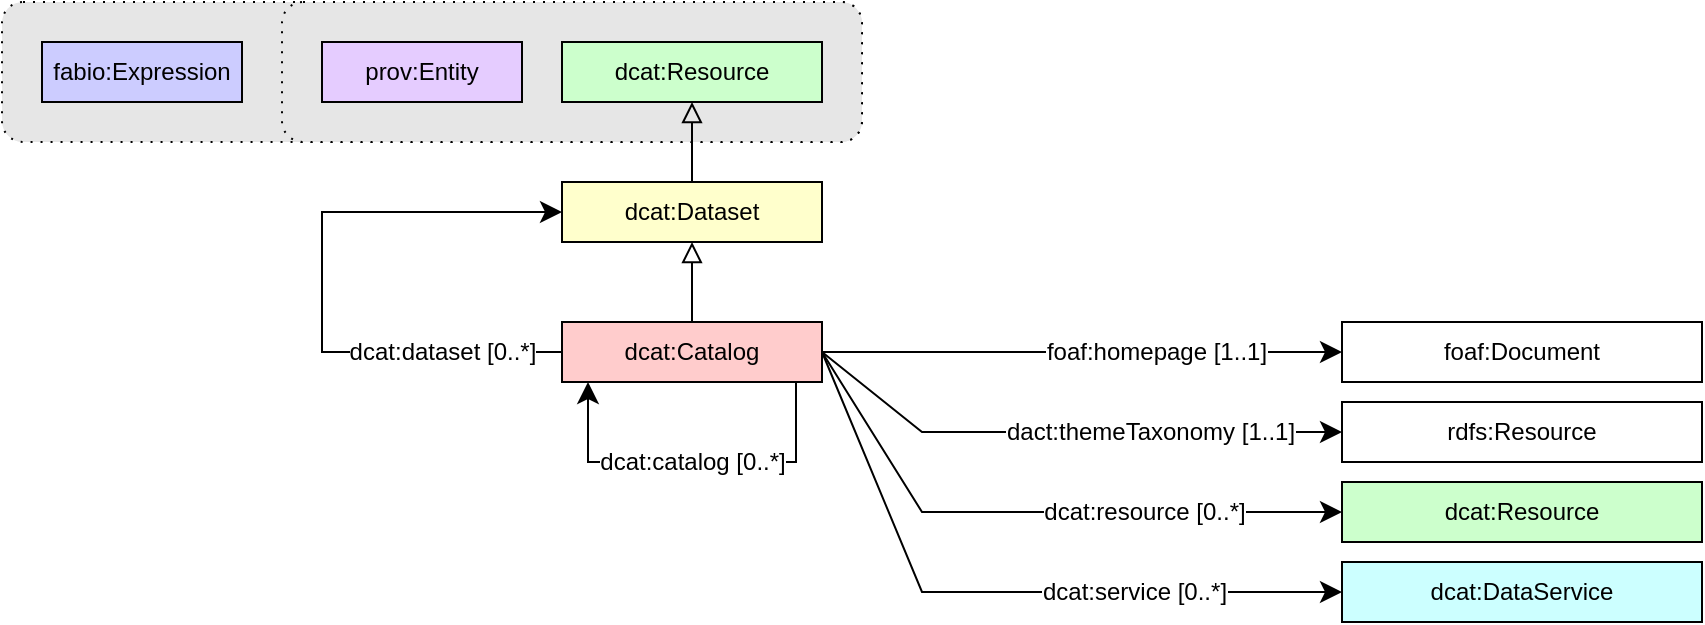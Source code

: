 <mxfile version="26.0.9">
  <diagram name="Page-1" id="--DOV0RG8Ej1QMjdcnZa">
    <mxGraphModel dx="2261" dy="884" grid="1" gridSize="10" guides="1" tooltips="1" connect="1" arrows="1" fold="1" page="1" pageScale="1" pageWidth="827" pageHeight="1169" math="0" shadow="0">
      <root>
        <mxCell id="0" />
        <mxCell id="1" parent="0" />
        <mxCell id="fvbagBZ8iALMzKfYEMuw-1" value="" style="endArrow=classic;html=1;exitX=1;exitY=0.5;exitDx=0;exitDy=0;entryX=0;entryY=0.5;entryDx=0;entryDy=0;endSize=8;arcSize=0;rounded=0;" parent="1" source="fvbagBZ8iALMzKfYEMuw-26" target="fvbagBZ8iALMzKfYEMuw-7" edge="1">
          <mxGeometry width="50" height="50" relative="1" as="geometry">
            <mxPoint x="240" y="365" as="sourcePoint" />
            <mxPoint x="429" y="375" as="targetPoint" />
          </mxGeometry>
        </mxCell>
        <mxCell id="fvbagBZ8iALMzKfYEMuw-2" value="&lt;div&gt;foaf:homepage [1..1]&lt;/div&gt;" style="text;html=1;align=center;verticalAlign=middle;resizable=0;points=[];labelBackgroundColor=#ffffff;" parent="fvbagBZ8iALMzKfYEMuw-1" vertex="1" connectable="0">
          <mxGeometry x="-0.127" relative="1" as="geometry">
            <mxPoint x="53" as="offset" />
          </mxGeometry>
        </mxCell>
        <mxCell id="fvbagBZ8iALMzKfYEMuw-3" value="" style="endArrow=classic;html=1;exitX=1;exitY=0.5;exitDx=0;exitDy=0;entryX=0;entryY=0.5;entryDx=0;entryDy=0;endSize=8;arcSize=0;rounded=0;" parent="1" source="fvbagBZ8iALMzKfYEMuw-26" target="fvbagBZ8iALMzKfYEMuw-8" edge="1">
          <mxGeometry width="50" height="50" relative="1" as="geometry">
            <mxPoint x="240" y="365" as="sourcePoint" />
            <mxPoint x="530" y="425" as="targetPoint" />
            <Array as="points">
              <mxPoint x="320" y="405" />
            </Array>
          </mxGeometry>
        </mxCell>
        <mxCell id="fvbagBZ8iALMzKfYEMuw-4" value="&lt;div&gt;dact:themeTaxonomy [1..1]&lt;/div&gt;" style="text;html=1;align=center;verticalAlign=middle;resizable=0;points=[];labelBackgroundColor=#ffffff;" parent="fvbagBZ8iALMzKfYEMuw-3" vertex="1" connectable="0">
          <mxGeometry x="-0.127" relative="1" as="geometry">
            <mxPoint x="58" as="offset" />
          </mxGeometry>
        </mxCell>
        <mxCell id="fvbagBZ8iALMzKfYEMuw-5" value="" style="endArrow=classic;html=1;exitX=1;exitY=0.5;exitDx=0;exitDy=0;endSize=8;arcSize=0;rounded=0;entryX=0;entryY=0.5;entryDx=0;entryDy=0;" parent="1" source="fvbagBZ8iALMzKfYEMuw-26" target="fvbagBZ8iALMzKfYEMuw-18" edge="1">
          <mxGeometry width="50" height="50" relative="1" as="geometry">
            <mxPoint x="240" y="365" as="sourcePoint" />
            <mxPoint x="530" y="505" as="targetPoint" />
            <Array as="points">
              <mxPoint x="320" y="445" />
            </Array>
          </mxGeometry>
        </mxCell>
        <mxCell id="fvbagBZ8iALMzKfYEMuw-6" value="&lt;div&gt;dcat:resource [0..*]&lt;/div&gt;" style="text;html=1;align=center;verticalAlign=middle;resizable=0;points=[];labelBackgroundColor=#ffffff;" parent="fvbagBZ8iALMzKfYEMuw-5" vertex="1" connectable="0">
          <mxGeometry x="-0.127" relative="1" as="geometry">
            <mxPoint x="72" as="offset" />
          </mxGeometry>
        </mxCell>
        <mxCell id="fvbagBZ8iALMzKfYEMuw-7" value="foaf:Document" style="rounded=0;whiteSpace=wrap;html=1;snapToPoint=1;points=[[0.1,0],[0.2,0],[0.3,0],[0.4,0],[0.5,0],[0.6,0],[0.7,0],[0.8,0],[0.9,0],[0,0.1],[0,0.3],[0,0.5],[0,0.7],[0,0.9],[0.1,1],[0.2,1],[0.3,1],[0.4,1],[0.5,1],[0.6,1],[0.7,1],[0.8,1],[0.9,1],[1,0.1],[1,0.3],[1,0.5],[1,0.7],[1,0.9]];" parent="1" vertex="1">
          <mxGeometry x="530" y="350" width="180" height="30" as="geometry" />
        </mxCell>
        <mxCell id="fvbagBZ8iALMzKfYEMuw-8" value="rdfs:Resource" style="rounded=0;whiteSpace=wrap;html=1;snapToPoint=1;points=[[0.1,0],[0.2,0],[0.3,0],[0.4,0],[0.5,0],[0.6,0],[0.7,0],[0.8,0],[0.9,0],[0,0.1],[0,0.3],[0,0.5],[0,0.7],[0,0.9],[0.1,1],[0.2,1],[0.3,1],[0.4,1],[0.5,1],[0.6,1],[0.7,1],[0.8,1],[0.9,1],[1,0.1],[1,0.3],[1,0.5],[1,0.7],[1,0.9]];" parent="1" vertex="1">
          <mxGeometry x="530" y="390" width="180" height="30" as="geometry" />
        </mxCell>
        <mxCell id="fvbagBZ8iALMzKfYEMuw-9" value="" style="endArrow=classic;html=1;exitX=0;exitY=0.5;exitDx=0;exitDy=0;entryX=0;entryY=0.5;entryDx=0;entryDy=0;endSize=8;arcSize=0;rounded=0;" parent="1" source="fvbagBZ8iALMzKfYEMuw-26" target="fvbagBZ8iALMzKfYEMuw-17" edge="1">
          <mxGeometry width="50" height="50" relative="1" as="geometry">
            <mxPoint x="240" y="365" as="sourcePoint" />
            <mxPoint x="439" y="575" as="targetPoint" />
            <Array as="points">
              <mxPoint x="20" y="365" />
              <mxPoint x="20" y="295" />
            </Array>
          </mxGeometry>
        </mxCell>
        <mxCell id="fvbagBZ8iALMzKfYEMuw-10" value="&lt;div&gt;dcat:dataset [0..*]&lt;/div&gt;" style="text;html=1;align=center;verticalAlign=middle;resizable=0;points=[];labelBackgroundColor=#ffffff;" parent="fvbagBZ8iALMzKfYEMuw-9" vertex="1" connectable="0">
          <mxGeometry x="-0.127" relative="1" as="geometry">
            <mxPoint x="60" y="15" as="offset" />
          </mxGeometry>
        </mxCell>
        <mxCell id="fvbagBZ8iALMzKfYEMuw-12" value="" style="endArrow=classic;html=1;exitX=1;exitY=0.5;exitDx=0;exitDy=0;entryX=0;entryY=0.5;entryDx=0;entryDy=0;endSize=8;arcSize=0;rounded=0;" parent="1" source="fvbagBZ8iALMzKfYEMuw-26" target="fvbagBZ8iALMzKfYEMuw-14" edge="1">
          <mxGeometry width="50" height="50" relative="1" as="geometry">
            <mxPoint x="240" y="365" as="sourcePoint" />
            <mxPoint x="439" y="690" as="targetPoint" />
            <Array as="points">
              <mxPoint x="320" y="485" />
            </Array>
          </mxGeometry>
        </mxCell>
        <mxCell id="fvbagBZ8iALMzKfYEMuw-13" value="&lt;div&gt;dcat:service [0..*]&lt;/div&gt;" style="text;html=1;align=center;verticalAlign=middle;resizable=0;points=[];labelBackgroundColor=#ffffff;" parent="fvbagBZ8iALMzKfYEMuw-12" vertex="1" connectable="0">
          <mxGeometry x="-0.127" relative="1" as="geometry">
            <mxPoint x="87" as="offset" />
          </mxGeometry>
        </mxCell>
        <mxCell id="fvbagBZ8iALMzKfYEMuw-14" value="dcat:DataService" style="rounded=0;whiteSpace=wrap;html=1;snapToPoint=1;points=[[0.1,0],[0.2,0],[0.3,0],[0.4,0],[0.5,0],[0.6,0],[0.7,0],[0.8,0],[0.9,0],[0,0.1],[0,0.3],[0,0.5],[0,0.7],[0,0.9],[0.1,1],[0.2,1],[0.3,1],[0.4,1],[0.5,1],[0.6,1],[0.7,1],[0.8,1],[0.9,1],[1,0.1],[1,0.3],[1,0.5],[1,0.7],[1,0.9]];fillColor=#CCFFFF;" parent="1" vertex="1">
          <mxGeometry x="530" y="470" width="180" height="30" as="geometry" />
        </mxCell>
        <mxCell id="fvbagBZ8iALMzKfYEMuw-18" value="dcat:Resource" style="rounded=0;whiteSpace=wrap;html=1;snapToPoint=1;points=[[0.1,0],[0.2,0],[0.3,0],[0.4,0],[0.5,0],[0.6,0],[0.7,0],[0.8,0],[0.9,0],[0,0.1],[0,0.3],[0,0.5],[0,0.7],[0,0.9],[0.1,1],[0.2,1],[0.3,1],[0.4,1],[0.5,1],[0.6,1],[0.7,1],[0.8,1],[0.9,1],[1,0.1],[1,0.3],[1,0.5],[1,0.7],[1,0.9]];fillColor=#CCFFCC;" parent="1" vertex="1">
          <mxGeometry x="530" y="430" width="180" height="30" as="geometry" />
        </mxCell>
        <mxCell id="fvbagBZ8iALMzKfYEMuw-19" value="" style="rounded=1;whiteSpace=wrap;html=1;snapToPoint=1;points=[[0.1,0],[0.2,0],[0.3,0],[0.4,0],[0.5,0],[0.6,0],[0.7,0],[0.8,0],[0.9,0],[0,0.1],[0,0.3],[0,0.5],[0,0.7],[0,0.9],[0.1,1],[0.2,1],[0.3,1],[0.4,1],[0.5,1],[0.6,1],[0.7,1],[0.8,1],[0.9,1],[1,0.1],[1,0.3],[1,0.5],[1,0.7],[1,0.9]];fillColor=#E6E6E6;dashed=1;dashPattern=1 4;" parent="1" vertex="1">
          <mxGeometry x="-140" y="190" width="430" height="70" as="geometry" />
        </mxCell>
        <mxCell id="fvbagBZ8iALMzKfYEMuw-20" value="" style="rounded=1;whiteSpace=wrap;html=1;snapToPoint=1;points=[[0.1,0],[0.2,0],[0.3,0],[0.4,0],[0.5,0],[0.6,0],[0.7,0],[0.8,0],[0.9,0],[0,0.1],[0,0.3],[0,0.5],[0,0.7],[0,0.9],[0.1,1],[0.2,1],[0.3,1],[0.4,1],[0.5,1],[0.6,1],[0.7,1],[0.8,1],[0.9,1],[1,0.1],[1,0.3],[1,0.5],[1,0.7],[1,0.9]];fillColor=#E6E6E6;dashed=1;dashPattern=1 4;" parent="1" vertex="1">
          <mxGeometry y="190" width="290" height="70" as="geometry" />
        </mxCell>
        <mxCell id="fvbagBZ8iALMzKfYEMuw-21" value="prov:Entity" style="rounded=0;whiteSpace=wrap;html=1;snapToPoint=1;points=[[0.1,0],[0.2,0],[0.3,0],[0.4,0],[0.5,0],[0.6,0],[0.7,0],[0.8,0],[0.9,0],[0,0.1],[0,0.3],[0,0.5],[0,0.7],[0,0.9],[0.1,1],[0.2,1],[0.3,1],[0.4,1],[0.5,1],[0.6,1],[0.7,1],[0.8,1],[0.9,1],[1,0.1],[1,0.3],[1,0.5],[1,0.7],[1,0.9]];fillColor=#E5CCFF;" parent="1" vertex="1">
          <mxGeometry x="20" y="210" width="100" height="30" as="geometry" />
        </mxCell>
        <mxCell id="fvbagBZ8iALMzKfYEMuw-22" value="fabio:Expression" style="rounded=0;whiteSpace=wrap;html=1;snapToPoint=1;points=[[0.1,0],[0.2,0],[0.3,0],[0.4,0],[0.5,0],[0.6,0],[0.7,0],[0.8,0],[0.9,0],[0,0.1],[0,0.3],[0,0.5],[0,0.7],[0,0.9],[0.1,1],[0.2,1],[0.3,1],[0.4,1],[0.5,1],[0.6,1],[0.7,1],[0.8,1],[0.9,1],[1,0.1],[1,0.3],[1,0.5],[1,0.7],[1,0.9]];fillColor=#CCCCFF;" parent="1" vertex="1">
          <mxGeometry x="-120" y="210" width="100" height="30" as="geometry" />
        </mxCell>
        <mxCell id="fvbagBZ8iALMzKfYEMuw-23" value="dcat:Resource" style="rounded=0;whiteSpace=wrap;html=1;snapToPoint=1;points=[[0.1,0],[0.2,0],[0.3,0],[0.4,0],[0.5,0],[0.6,0],[0.7,0],[0.8,0],[0.9,0],[0,0.1],[0,0.3],[0,0.5],[0,0.7],[0,0.9],[0.1,1],[0.2,1],[0.3,1],[0.4,1],[0.5,1],[0.6,1],[0.7,1],[0.8,1],[0.9,1],[1,0.1],[1,0.3],[1,0.5],[1,0.7],[1,0.9]];fillColor=#CCFFCC;" parent="1" vertex="1">
          <mxGeometry x="140" y="210" width="130" height="30" as="geometry" />
        </mxCell>
        <mxCell id="fvbagBZ8iALMzKfYEMuw-24" value="" style="endArrow=block;html=1;fontColor=#000099;exitX=0.5;exitY=0;exitDx=0;exitDy=0;endFill=0;entryX=0.5;entryY=1;entryDx=0;entryDy=0;endSize=8;arcSize=0;rounded=0;" parent="1" source="fvbagBZ8iALMzKfYEMuw-17" target="fvbagBZ8iALMzKfYEMuw-23" edge="1">
          <mxGeometry width="50" height="50" relative="1" as="geometry">
            <mxPoint x="-80" y="415" as="sourcePoint" />
            <mxPoint x="-80" y="335" as="targetPoint" />
            <Array as="points" />
          </mxGeometry>
        </mxCell>
        <mxCell id="fvbagBZ8iALMzKfYEMuw-17" value="dcat:Dataset" style="rounded=0;whiteSpace=wrap;html=1;snapToPoint=1;points=[[0.1,0],[0.2,0],[0.3,0],[0.4,0],[0.5,0],[0.6,0],[0.7,0],[0.8,0],[0.9,0],[0,0.1],[0,0.3],[0,0.5],[0,0.7],[0,0.9],[0.1,1],[0.2,1],[0.3,1],[0.4,1],[0.5,1],[0.6,1],[0.7,1],[0.8,1],[0.9,1],[1,0.1],[1,0.3],[1,0.5],[1,0.7],[1,0.9]];fillColor=#FFFFCC;" parent="1" vertex="1">
          <mxGeometry x="140" y="280" width="130" height="30" as="geometry" />
        </mxCell>
        <mxCell id="fvbagBZ8iALMzKfYEMuw-25" value="" style="endArrow=block;html=1;fontColor=#000099;exitX=0.5;exitY=0;exitDx=0;exitDy=0;endFill=0;entryX=0.5;entryY=1;entryDx=0;entryDy=0;endSize=8;arcSize=0;rounded=0;" parent="1" source="fvbagBZ8iALMzKfYEMuw-26" target="fvbagBZ8iALMzKfYEMuw-17" edge="1">
          <mxGeometry width="50" height="50" relative="1" as="geometry">
            <mxPoint x="-80" y="485" as="sourcePoint" />
            <mxPoint x="135" y="310" as="targetPoint" />
            <Array as="points" />
          </mxGeometry>
        </mxCell>
        <mxCell id="fvbagBZ8iALMzKfYEMuw-26" value="dcat:Catalog" style="rounded=0;whiteSpace=wrap;html=1;snapToPoint=1;points=[[0.1,0],[0.2,0],[0.3,0],[0.4,0],[0.5,0],[0.6,0],[0.7,0],[0.8,0],[0.9,0],[0,0.1],[0,0.3],[0,0.5],[0,0.7],[0,0.9],[0.1,1],[0.2,1],[0.3,1],[0.4,1],[0.5,1],[0.6,1],[0.7,1],[0.8,1],[0.9,1],[1,0.1],[1,0.3],[1,0.5],[1,0.7],[1,0.9]];fillColor=#FFCCCC;" parent="1" vertex="1">
          <mxGeometry x="140" y="350" width="130" height="30" as="geometry" />
        </mxCell>
        <mxCell id="fvbagBZ8iALMzKfYEMuw-27" value="" style="endArrow=classic;html=1;exitX=0.9;exitY=1;exitDx=0;exitDy=0;endSize=8;arcSize=0;rounded=0;entryX=0.1;entryY=1;entryDx=0;entryDy=0;" parent="1" source="fvbagBZ8iALMzKfYEMuw-26" target="fvbagBZ8iALMzKfYEMuw-26" edge="1">
          <mxGeometry width="50" height="50" relative="1" as="geometry">
            <mxPoint x="240" y="410" as="sourcePoint" />
            <mxPoint x="510" y="570" as="targetPoint" />
            <Array as="points">
              <mxPoint x="257" y="420" />
              <mxPoint x="153" y="420" />
            </Array>
          </mxGeometry>
        </mxCell>
        <mxCell id="fvbagBZ8iALMzKfYEMuw-28" value="&lt;div&gt;dcat:catalog [0..*]&lt;/div&gt;" style="text;html=1;align=center;verticalAlign=middle;resizable=0;points=[];labelBackgroundColor=#ffffff;" parent="fvbagBZ8iALMzKfYEMuw-27" vertex="1" connectable="0">
          <mxGeometry x="-0.127" relative="1" as="geometry">
            <mxPoint x="-12" as="offset" />
          </mxGeometry>
        </mxCell>
      </root>
    </mxGraphModel>
  </diagram>
</mxfile>
